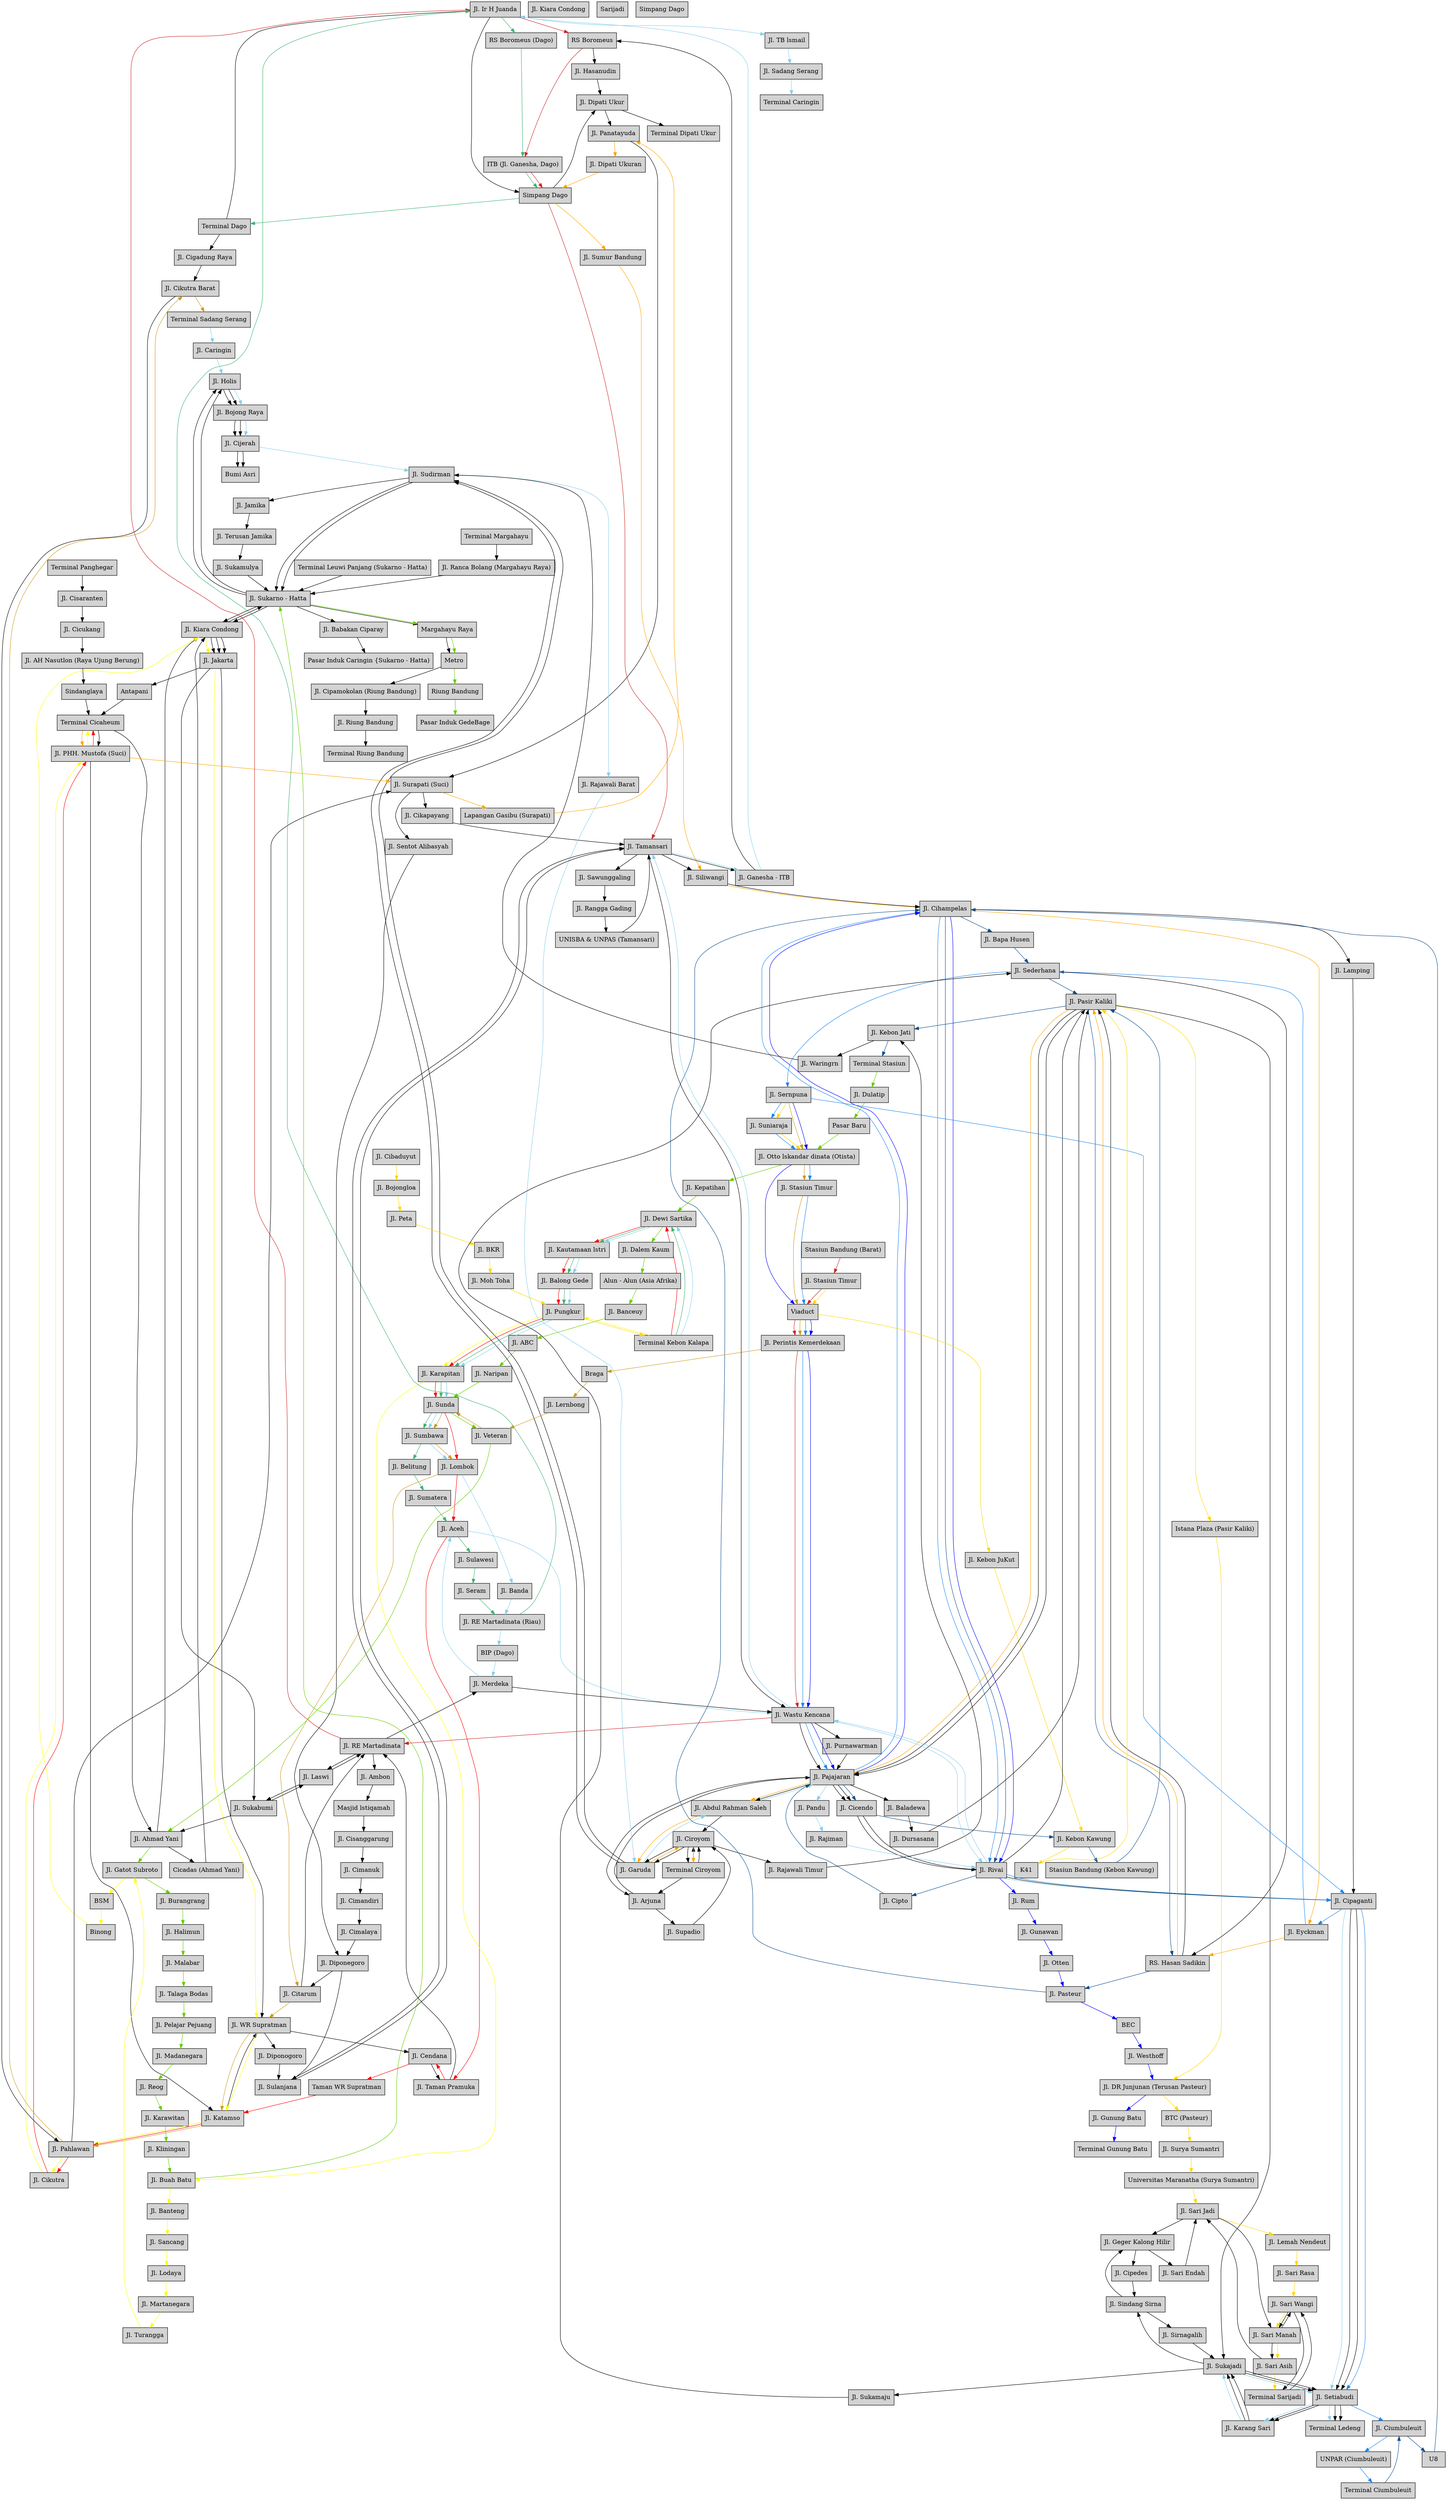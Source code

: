 digraph G{
    
    

    node [ style=filled, shape=rectangle, align=center]

    Ter1 [ label="Terminal Caringin"]
    Ter2 [ label="Terminal Cicaheum"]
    Ter3 [ label="Terminal Ciroyom"]
    Ter4 [ label="Terminal Ciumbuleuit"]
    Ter5 [ label="Terminal Dago"]
    Ter6 [ label="Terminal Dipati Ukur"]
    Ter7 [ label="Terminal Gunung Batu"]
    Ter8 [ label="Terminal Kebon Kalapa"]
    Ter9 [ label="Terminal Ledeng"]
    Ter10 [ label="Terminal Leuwi Panjang (Sukarno - Hatta)"]
    Ter11 [ label="Terminal Margahayu"]
    Ter12 [ label="Terminal Panghegar"]
    Ter13 [ label="Terminal Riung Bandung"]
    Ter14 [ label="Terminal Sadang Serang"]
    Ter15 [ label="Terminal Sarijadi"]
    Ter16 [ label="Terminal Stasiun"]

    A1 [ label="Alun - Alun (Asia Afrika)"]
    A2 [ label="Antapani"]
    A3 [ label="Jl. ABC"]
    A4 [ label="Jl. Abdul Rahman Saleh"]
    A5 [ label="Jl. Aceh"]
    A6 [ label="Jl. AH Nasutlon (Raya Ujung Berung)"]
    A7 [ label="Jl. Ahmad Yani"]
    A8 [ label="Jl. Ambon"]
    A9 [ label="Jl. Arjuna"]

    B1 [ label="BEC"]
    B2 [ label="Binong"]
    B3 [ label="BIP (Dago)"]
    B4 [ label="Braga"]
    B5 [ label="BSM"]
    B6 [ label="BTC (Pasteur)"]
    B7 [ label="Bumi Asri"]
    B8 [ label="Jl. Babakan Ciparay"]
    B9 [ label="Jl. Baladewa"]
    B10 [ label="Jl. Balong Gede"]
    B11 [ label="Jl. Banceuy"]
    B12 [ label="Jl. Banda"]
    B13 [ label="Jl. Banteng"]
    B14 [ label="Jl. Bapa Husen"]
    B15 [ label="Jl. Belitung"]
    B16 [ label="Jl. BKR"]
    B17 [ label="Jl. Bojong Raya"]
    B18 [ label="Jl. Bojongloa"]
    B19 [ label="Jl. Buah Batu"]
    B20 [ label="Jl. Burangrang"]

    C1 [ label="Cicadas (Ahmad Yani)"]
    C2 [ label="Jl. Caringin"]
    C3 [ label="Jl. Cendana"]
    C4 [ label="Jl. Cibaduyut"]
    C5 [ label="Jl. Cicendo"]
    C6 [ label="Jl. Cicukang"]
    C7 [ label="Jl. Cigadung Raya"]
    C8 [ label="Jl. Cihampelas"]
    C9 [ label="Jl. Cijerah"]
    C10 [ label="Jl. Cikapayang"]
    C11 [ label="Jl. Cikutra"]
    C12 [ label="Jl. Cikutra Barat"]
    C13 [ label="Jl. Cimalaya"]
    C14 [ label="Jl. Cimandiri"]
    C15 [ label="Jl. Cimanuk"]
    C16 [ label="Jl. Cipaganti"]
    C17 [ label="Jl. Cipamokolan (Riung Bandung)"]
    C18 [ label="Jl. Cipedes"]
    C19 [ label="Jl. Cipto"]
    C20 [ label="Jl. Ciroyom"]
    C21 [ label="Jl. Cisanggarung"]
    C22 [ label="Jl. Cisaranten"]
    C23 [ label="Jl. Citarum"]
    C24 [ label="Jl. Ciumbuleuit"]

    D1 [ label="Jl. Dalem Kaum"]
    D2 [ label="Jl. Dewi Sartika"]
    D3 [ label="Jl. Dipati Ukur"]
    D4 [ label="Jl. Dipati Ukuran"]
    D5 [ label="Jl. Diponegoro"]
    D6 [ label="Jl. Diponogoro"]
    D7 [ label="Jl. DR Junjunan (Terusan Pasteur)"]
    D8 [ label="Jl. Dulatip"]
    D9 [ label="Jl. Dursasana"]

    E1 [ label="Jl. Eyckman"]

    G1 [ label="Jl. Ganesha - ITB"]
    G2 [ label="Jl. Garuda"]
    G3 [ label="Jl. Gatot Subroto"]
    G4 [ label="Jl. Geger Kalong Hilir"]
    G5 [ label="Jl. Gunawan"]
    G6 [ label="Jl. Gunung Batu"]

    H1 [ label="Jl. Halimun"]
    H2 [ label="Jl. Hasanudin"]
    H3 [ label="Jl. Holis"]

    I1 [ label="ITB (Jl. Ganesha, Dago)"]
    I2 [ label="Jl. Ir H Juanda"]
    I3 [ label="Istana Plaza (Pasir Kaliki)"]

    J1 [ label="Jl. Jakarta"]
    J2 [ label="Jl. Jamika"]

    K1 [ label="Jl. Karang Sari"]
    K2 [ label="Jl. Karapitan"]
    K3 [ label="Jl. Karawitan"]
    K4 [ label="Jl. Katamso"]
    K5 [ label="Jl. Kautamaan lstri"]
    K6 [ label="Jl. Kebon Jati"]
    K7 [ label="Jl. Kebon JuKut"]
    K8 [ label="Jl. Kebon Kawung"]
    K9 [ label="Jl. Kepatihan"]
    K10 [ label="Jl. Kiara Condong"]
    K11 [ label="Jl. Kliningan"]
    K12 [ label="Jl. Kiara Condong"]

    L1 [ label="Jl. Lamping"]
    L2 [ label="Jl. Laswi"]
    L3 [ label="Jl. Lemah Nendeut"]
    L4 [ label="Jl. Lernbong"]
    L5 [ label="Jl. Lodaya"]
    L6 [ label="Jl. Lombok"]
    L7 [ label="Lapangan Gasibu (Surapati)"]

    M1 [ label="Jl. Madanegara"]
    M2 [ label="Jl. Malabar"]
    M3 [ label="Jl. Martanegara"]
    M4 [ label="Jl. Merdeka"]
    M5 [ label="Jl. Moh Toha"]
    M6 [ label="Margahayu Raya"]
    M7 [ label="Masjid lstiqamah"]
    M8 [ label="Metro"]

    N1 [ label="Jl. Naripan"]

    O1 [ label="Jl. Otten"]
    O2 [ label="Jl. Otto lskandar dinata (Otista)"]

    P1 [ label="Jl. Pahlawan"]
    P2 [ label="Jl. Pajajaran"]
    P3 [ label="Jl. Panatayuda"]
    P4 [ label="Jl. Pandu"]
    P5 [ label="Jl. Pasir Kaliki"]
    P6 [ label="Jl. Pasteur"]
    P7 [ label="Jl. Pelajar Pejuang"]
    P8 [ label="Jl. Perintis Kemerdekaan"]
    P9 [ label="Jl. Peta"]
    P10 [ label="Jl. PHH. Mustofa (Suci)"]
    P11 [ label="Jl. Pungkur"]
    P12 [ label="Jl. Purnawarman"]
    P13 [ label="Pasar Baru"]
    P14 [ label="Pasar Induk Caringin {Sukarno - Hatta)"]
    P15 [ label="Pasar Induk GedeBage"]
    
    R1 [ label="Jl. Rajawali Barat"]
    R2 [ label="Jl. Rajawali Timur"]
    R3 [ label="Jl. Rajiman"]
    R4 [ label="Jl. Ranca Bolang (Margahayu Raya)"]
    R5 [ label="Jl. Rangga Gading"]
    R6 [ label="Jl. RE Martadinata"]
    R7 [ label="Jl. RE Martadinata (Riau)"]
    R8 [ label="Jl. Reog"]
    R9 [ label="Jl. Riung Bandung"]
    R10 [ label="Jl. Rivai"]
    R11 [ label="Jl. Rum"]
    R12 [ label="Riung Bandung"]
    R13 [ label="RS Boromeus"]
    R14 [ label="RS Boromeus (Dago)"]
    R15 [ label="RS. Hasan Sadikin"]

    S1 [ label="Jl. Sadang Serang"]
    S2 [ label="Jl. Sancang"]
    S3 [ label="Jl. Sari Asih"]
    S4 [ label="Jl. Sari Jadi"]
    S5 [ label="Jl. Sari Manah"]
    S6 [ label="Jl. Sari Rasa"]
    S7 [ label="Jl. Sari Wangi"]
    S8 [ label="Jl. Sari Endah"]
    S9 [ label="Jl. Sawunggaling"]
    S10 [ label="Jl. Sederhana"]
    S11 [ label="Jl. Sentot Alibasyah"]
    S12 [ label="Jl. Seram"]
    S13 [ label="Jl. Sernpuna"]
    S14 [ label="Jl. Setiabudi"]
    S15 [ label="Jl. Siliwangi"]
    S16 [ label="Jl. Sindang Sirna"]
    S17 [ label="Jl. Sirnagalih"]
    S18 [ label="Jl. Stasiun Timur"]
    S19 [ label="Jl. Sudirman"]
    S20 [ label="Jl. Sukabumi"]
    S21 [ label="Jl. Sukajadi"]
    S22 [ label="Jl. Sukamaju"]
    S23 [ label="Jl. Sukamulya"]
    S24 [ label="Jl. Sukarno - Hatta"]
    S25 [ label="Jl. Sulanjana"]
    S26 [ label="Jl. Sulawesi"]
    S27 [ label="Jl. Sumatera"]
    S28 [ label="Jl. Sumbawa"]
    S29 [ label="Jl. Sumur Bandung"]
    S30 [ label="Jl. Sunda"]
    S31 [ label="Jl. Suniaraja"]
    S32 [ label="Jl. Supadio"]
    S33 [ label="Jl. Surapati (Suci)"]
    S34 [ label="Jl. Surya Sumantri"]
    S35 [ label="Jl. Stasiun Timur"]
    S36 [ label="Sarijadi"]
    S37 [ label="Simpang Dago"]
    S38 [ label="Sindanglaya"]
    S39 [ label="Simpang Dago"]
    S40 [ label="Stasiun Bandung (Barat)"]
    S41 [ label="Stasiun Bandung (Kebon Kawung)"]

    T1 [ label="Jl. Talaga Bodas"]
    T2 [ label="Jl. Taman Pramuka"]
    T3 [ label="Jl. Tamansari"]
    T4 [ label="Jl. TB lsmail"]
    T5 [ label="Jl. Terusan Jamika"]
    T6 [ label="Jl. Turangga"]
    T7 [ label="Taman WR Supratman"]

    U1 [ label="UNISBA & UNPAS (Tamansari)"]
    U2 [ label="Universitas Maranatha (Surya Sumantri)"]
    U3 [ label="UNPAR (Ciumbuleuit)"]

    V1 [ label="Jl. Veteran"]
    V2 [ label="Viaduct"]

    W1 [ label="Jl. Waringrn"]
    W2 [ label="Jl. Wastu Kencana"]
    W3 [ label="Jl. Westhoff"]
    W4 [ label="Jl. WR Supratman"]

    edge [ color=yellow] // Rute 1: Abdul Muis (Kebon Kelapa) - Cicaheum via Binong
    Ter8 -> P11 -> K2 -> B19 -> B13 -> S2 -> L5 -> M3 -> T6 -> G3 -> B5 -> B2 -> K10 -> J1 -> W4 -> K4 -> P1 -> C11 -> P10 -> Ter2
    
    edge [ color=red] // Rute 2: Abdul Muis (Kebon Kelapa) - Cicaheum via Aceh
    Ter8 -> D2 -> K5 -> B10 -> P11 -> K2 -> S30 -> L6 -> A5 -> T2 -> C3 -> T7 -> K4 -> P1 -> C11 -> P10 -> Ter2

    edge [ color=mediumseagreen] // Rute 3: Abdul Muis (Kebon Kelapa) - Dago
    Ter8 -> D2 -> K5 -> B10 -> P11 -> K2 -> S30 -> S28 -> B15 -> S27 -> A5 -> S26 -> S12 -> R7 -> I2 -> R14 -> I1 -> S37 -> Ter5

    edge [ color=skyblue] // Rute 4: Abdul Muis (Kebon Kelapa) - Ledeng
    Ter8 -> D2 -> K5 -> B10 -> P11 -> K2 -> S30 -> S28 -> L6 -> B12 -> R7 -> B3 -> M4 -> A5 -> W2 -> R10 -> C16 -> S14 -> K1 -> S21 -> S14 -> Ter9

    edge [ color=gold] // Rute 5: Cibaduyut - Kebon Kelapa
    C4 -> B18 -> P9 -> B16 -> M5 -> P11 -> Ter8

    edge [ color=orange] // Rute 6: Cicaheum - Ciroyom
    Ter2 -> P10 -> S33 -> L7 -> P3 -> D4 -> S37 -> S29 -> S15 -> C8 -> E1 -> R15 -> P5 -> P2 -> A4 -> G2 -> C20 -> Ter3

    edge [ color=black] // Rute 7: Cicaheum - Leuwipanjang
    Ter2 -> P10 -> K4 -> W4 -> D6 -> S25 -> T3 -> S15 -> C8 -> L1 -> C16 -> S14 -> K1 -> S21 -> S14 -> Ter9

    edge [ color=black] // Rute 8: Cicaheum - Ledeng
    Ter10 -> S24 -> K10 -> J1 -> A2 -> Ter2

    edge [ color=black] // Rute 9: Ciroyom - Bumi Asri
    Ter3 -> C20 -> G2 -> S19 -> S24 -> H3 -> B17 -> C9 -> B7

    edge [ color=black] // Rute 10: Ciroyom - Sarijadi via Sederhana
    Ter15 -> S7 -> S5 -> S3 -> S4 -> G4 -> C18 -> S16 -> S17 -> S21 -> S22 -> S10 -> R15 -> P5 -> P2 -> A4 -> C20 -> Ter3

    edge [ color=black] // Rute 11:  Ciroyom - Sarijadi via Sukajadi
    Ter3 -> A9 -> P2 -> B9 -> D9 -> P5 -> S21 -> S16 -> G4 -> S8 -> S4 -> S5 -> S7 -> Ter15

    edge [ color=black] // Rute 12:  Ciroyom - Bumi Asri
    Ter3 -> C20 -> G2 -> S19 -> S24 -> H3 -> B17 -> C9 -> B7

    edge [ color=black] // Rute 13:  Dago - Pasar lnduk Caringin
    Ter5 -> C7 -> C12 -> P1 -> S33 -> C10 -> T3 -> S9 -> R5 -> U1 -> T3 -> W2 -> P12
    P12 -> P2 -> C5 -> R10 -> P5 -> P2 -> A9 -> S32 -> C20 -> R2 -> K6 -> W1 -> S19
    S19 -> J2 -> T5 -> S23 -> S24 -> B8 -> P14

    edge [ color=black] // Rute 14:  Dago - Riung Bandung
    Ter5 -> I2 -> S37 -> D3 -> P3 -> S33 -> S11 -> D5 -> C23 -> R6 -> L2 -> S20 -> A7 -> K10 -> S24 -> M6 -> M8 -> C17 -> R9 -> Ter13

    edge [ color=black] // Rute 15:  Margahayu Raya - Ledeng
    Ter11 -> R4 -> S24 -> K10 -> J1 -> W4 -> C3 -> T2 -> R6 -> M4 -> W2 -> P2 -> C5 -> R10 -> C16 -> S14 -> K1 -> S21 -> S14 -> Ter9

    edge [ color=black] // Rute 16:  Panghegar Permai - Dipatiukur
    Ter12 -> C22 -> C6 -> A6 -> S38 -> Ter2 -> A7 -> C1 -> K10 -> J1 -> S20 -> L2 -> R6 -> A8 -> M7 -> C21 -> C15 -> C14 -> C13 -> D5 -> S25 -> T3 -> G1 -> R13 -> H2 -> D3 -> Ter6

    edge [ color=skyblue] // Rute 17: Sadang Serang - Caringin
    Ter14 -> C2 -> H3 -> B17 -> C9 -> S19 -> R1 -> G2 -> A4 -> P2 -> P4 
    P4 -> R3 -> R10 -> W2 -> T3 -> G1 -> I2 -> T4 -> S1 -> Ter1
    
    edge [ color=firebrick3] // Rute 19: St Hall - Dago
    S40 -> S35  -> V2 -> P8 -> W2 -> R6 -> I2 -> R13 -> I1 -> S37 -> T3
    
    edge [ color=goldenrod3] // Rute 20: St Hall - Sadang Serang
    S13 -> O2 -> S18 -> V2 -> P8 -> B4 -> L4 -> V1 -> S30 -> S28 -> L6 -> C23 -> W4 -> K4 -> P1 -> C12 ->Ter14

    edge [ color=dodgerblue2] // Rute 21: St Hall - Cimbuleuit via Eyckman
    S13 -> S31 -> O2 -> S18 -> V2 -> P8 -> W2 -> P2 -> C8 -> R10 -> C16 -> E1 -> S10 -> S13 -> C16 -> S14 -> C24 ->  U3 -> Ter4

    edge [ color=dodgerblue4] // Rute 22: St Hall - Cimbuleuit via Cihampelas
    Ter4 -> C24 -> U8 -> C8 -> B14 -> S10 -> P5 -> R15 -> P6 -> C8 -> R10 -> C19 -> P2 
    P2 -> C5 -> K8 ->  S41 -> P5 -> K6 -> Ter16

    edge [ color=chartreuse3] // Rute 23: St Hall - Gede Bage
    Ter16 -> D8 -> P13 -> O2 -> K9 -> D2 -> D1 -> A1 -> B11 
    B11 -> A3 -> N1 -> S30 -> V1 -> A7 ->  G3 -> B20 -> H1 
    H1 -> M2 -> T1 -> P7 -> M1 -> R8 -> K3 -> K11 -> B19 -> S24 -> M6 -> M8 -> R12 -> P15

    edge [ color=blue] // Rute 24: St Hall - Gunung Batu (lintas Husein)
    S13 -> O2 -> V2 -> P8 -> W2 -> P2 -> C8 ->  R10 -> R11
    R11 -> G5 -> O1 -> P6 -> B1 -> W3 -> D7 -> G6 -> Ter7
    
    edge [ color=gold] // Rute 25: St Hall - Sariladi (lintas Husein)
    S13 -> S31 -> O2 S35 -> V2 -> K7 -> K8 -> K41 -> P5 -> I3 -> D7
    D7 -> B6 ->  S34 -> U2 -> S4 -> L3 -> S6 -> S7 -> S5 -> S3 -> Ter15
    

}